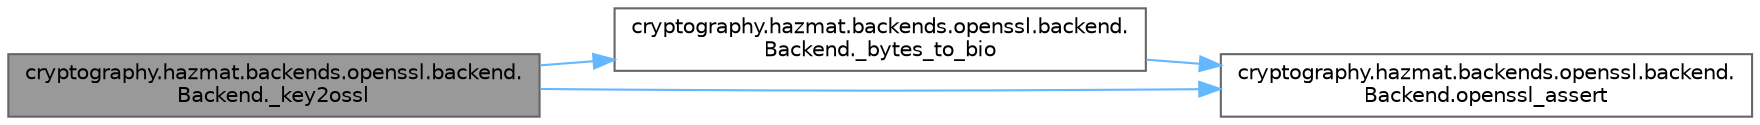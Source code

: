digraph "cryptography.hazmat.backends.openssl.backend.Backend._key2ossl"
{
 // LATEX_PDF_SIZE
  bgcolor="transparent";
  edge [fontname=Helvetica,fontsize=10,labelfontname=Helvetica,labelfontsize=10];
  node [fontname=Helvetica,fontsize=10,shape=box,height=0.2,width=0.4];
  rankdir="LR";
  Node1 [id="Node000001",label="cryptography.hazmat.backends.openssl.backend.\lBackend._key2ossl",height=0.2,width=0.4,color="gray40", fillcolor="grey60", style="filled", fontcolor="black",tooltip=" "];
  Node1 -> Node2 [id="edge1_Node000001_Node000002",color="steelblue1",style="solid",tooltip=" "];
  Node2 [id="Node000002",label="cryptography.hazmat.backends.openssl.backend.\lBackend._bytes_to_bio",height=0.2,width=0.4,color="grey40", fillcolor="white", style="filled",URL="$classcryptography_1_1hazmat_1_1backends_1_1openssl_1_1backend_1_1_backend.html#a1ed25421b7579c640a9130827560b527",tooltip=" "];
  Node2 -> Node3 [id="edge2_Node000002_Node000003",color="steelblue1",style="solid",tooltip=" "];
  Node3 [id="Node000003",label="cryptography.hazmat.backends.openssl.backend.\lBackend.openssl_assert",height=0.2,width=0.4,color="grey40", fillcolor="white", style="filled",URL="$classcryptography_1_1hazmat_1_1backends_1_1openssl_1_1backend_1_1_backend.html#a473dcaebb70ee9ea624d098091a5c004",tooltip=" "];
  Node1 -> Node3 [id="edge3_Node000001_Node000003",color="steelblue1",style="solid",tooltip=" "];
}
